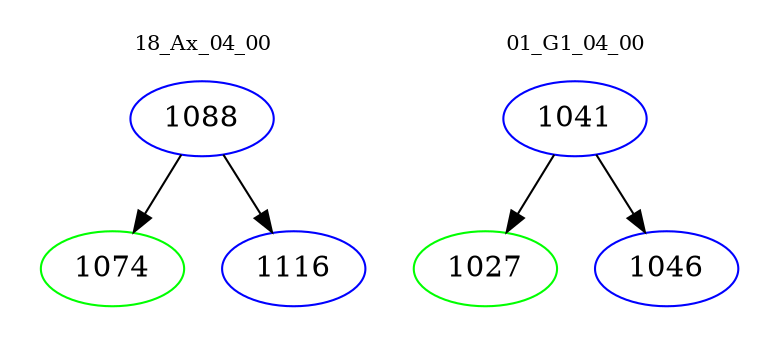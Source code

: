 digraph{
subgraph cluster_0 {
color = white
label = "18_Ax_04_00";
fontsize=10;
T0_1088 [label="1088", color="blue"]
T0_1088 -> T0_1074 [color="black"]
T0_1074 [label="1074", color="green"]
T0_1088 -> T0_1116 [color="black"]
T0_1116 [label="1116", color="blue"]
}
subgraph cluster_1 {
color = white
label = "01_G1_04_00";
fontsize=10;
T1_1041 [label="1041", color="blue"]
T1_1041 -> T1_1027 [color="black"]
T1_1027 [label="1027", color="green"]
T1_1041 -> T1_1046 [color="black"]
T1_1046 [label="1046", color="blue"]
}
}
